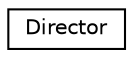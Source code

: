 digraph "Graphical Class Hierarchy"
{
 // LATEX_PDF_SIZE
  edge [fontname="Helvetica",fontsize="10",labelfontname="Helvetica",labelfontsize="10"];
  node [fontname="Helvetica",fontsize="10",shape=record];
  rankdir="LR";
  Node0 [label="Director",height=0.2,width=0.4,color="black", fillcolor="white", style="filled",URL="$classDirector.html",tooltip="The Director class is responsible for managing the construction process of a city by using a Builder."];
}
